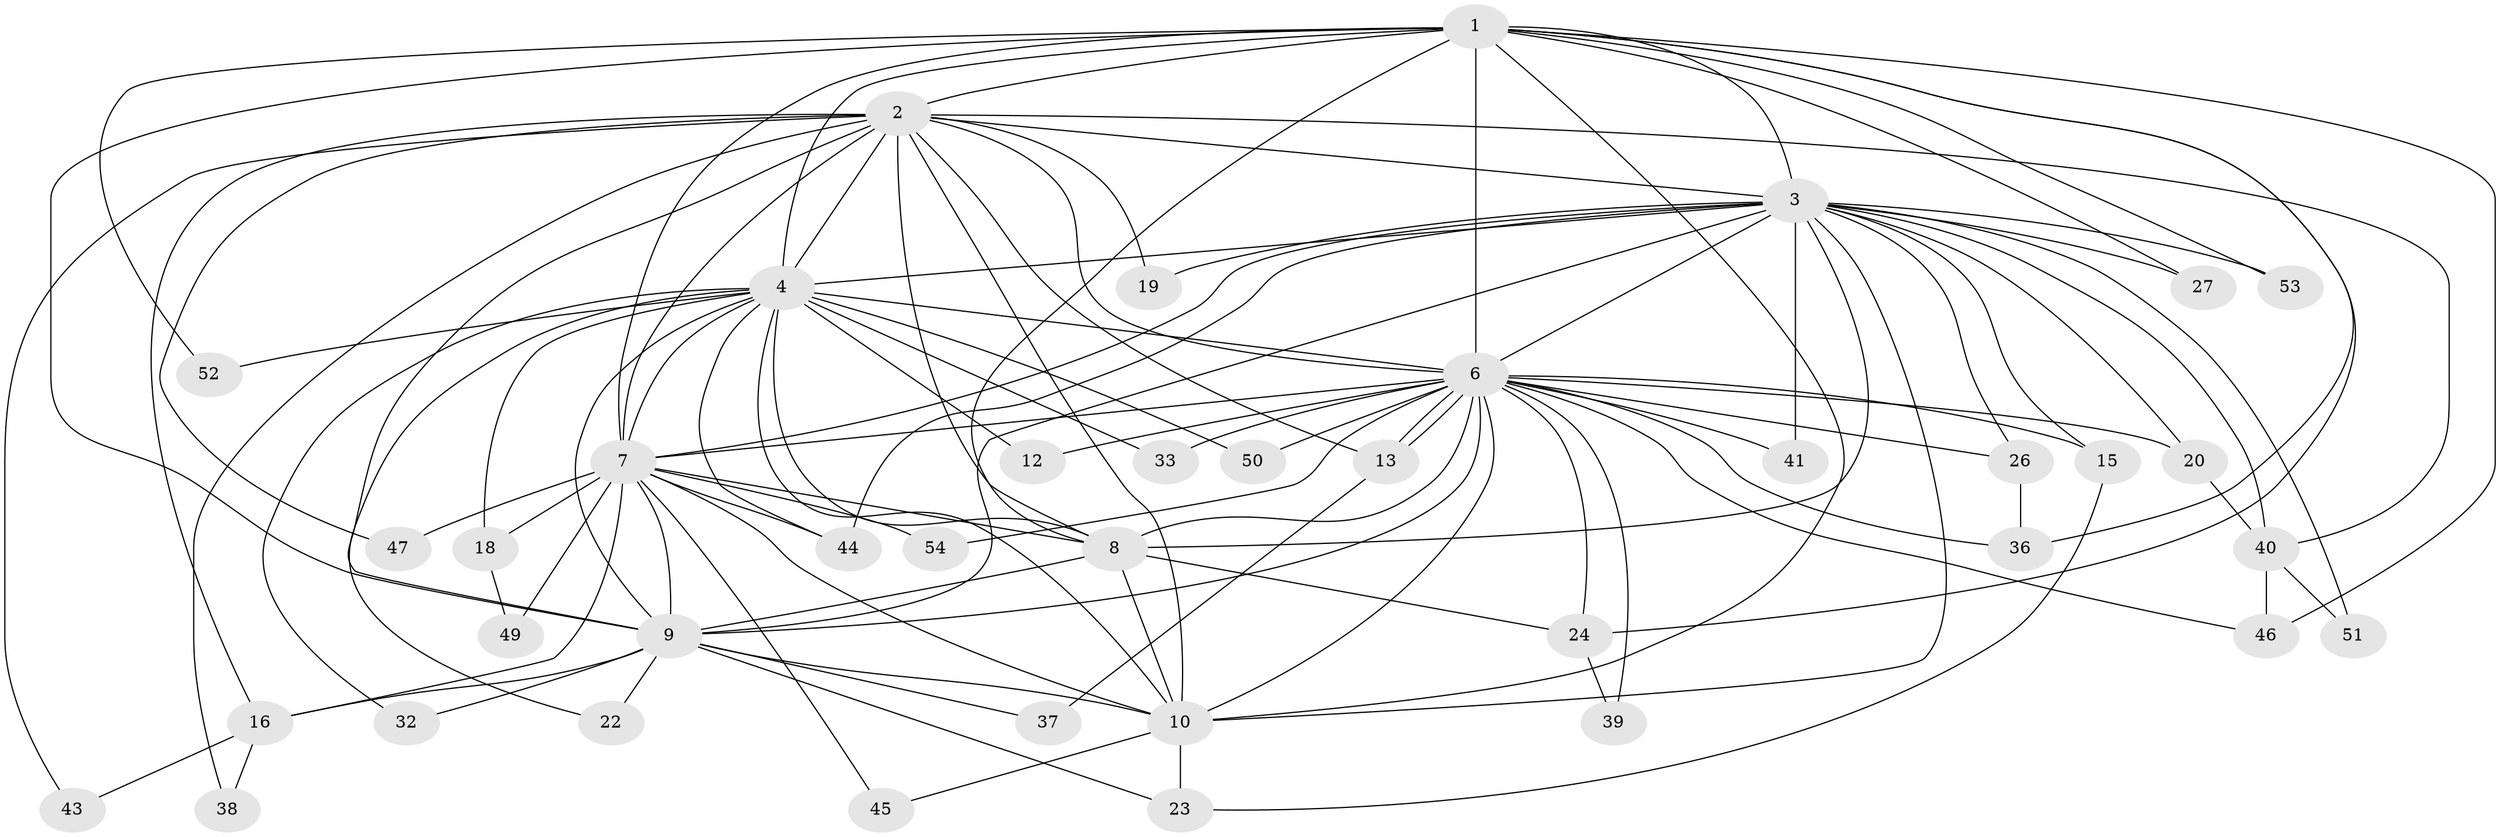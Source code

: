 // Generated by graph-tools (version 1.1) at 2025/23/03/03/25 07:23:44]
// undirected, 40 vertices, 106 edges
graph export_dot {
graph [start="1"]
  node [color=gray90,style=filled];
  1 [super="+48"];
  2 [super="+28"];
  3 [super="+5"];
  4 [super="+17"];
  6 [super="+11"];
  7 [super="+31"];
  8 [super="+21"];
  9 [super="+14"];
  10 [super="+34"];
  12;
  13 [super="+35"];
  15;
  16 [super="+25"];
  18;
  19;
  20 [super="+56"];
  22;
  23 [super="+29"];
  24 [super="+30"];
  26 [super="+42"];
  27;
  32;
  33;
  36 [super="+57"];
  37;
  38;
  39;
  40;
  41;
  43;
  44 [super="+55"];
  45;
  46 [super="+58"];
  47;
  49;
  50;
  51;
  52;
  53;
  54;
  1 -- 2;
  1 -- 3 [weight=2];
  1 -- 4;
  1 -- 6;
  1 -- 7;
  1 -- 8;
  1 -- 9 [weight=3];
  1 -- 10;
  1 -- 27;
  1 -- 52;
  1 -- 53;
  1 -- 36;
  1 -- 24;
  1 -- 46;
  2 -- 3 [weight=2];
  2 -- 4;
  2 -- 6;
  2 -- 7;
  2 -- 8;
  2 -- 9 [weight=2];
  2 -- 10;
  2 -- 19;
  2 -- 38;
  2 -- 40;
  2 -- 43;
  2 -- 47;
  2 -- 13;
  2 -- 16;
  3 -- 4 [weight=3];
  3 -- 6 [weight=2];
  3 -- 7 [weight=2];
  3 -- 8 [weight=2];
  3 -- 9 [weight=2];
  3 -- 10 [weight=2];
  3 -- 15;
  3 -- 19;
  3 -- 20;
  3 -- 26 [weight=2];
  3 -- 27;
  3 -- 40;
  3 -- 41;
  3 -- 44;
  3 -- 51;
  3 -- 53;
  4 -- 6 [weight=2];
  4 -- 7;
  4 -- 8;
  4 -- 9;
  4 -- 10;
  4 -- 12;
  4 -- 18;
  4 -- 22;
  4 -- 32;
  4 -- 33;
  4 -- 50;
  4 -- 52;
  4 -- 44;
  6 -- 7 [weight=2];
  6 -- 8;
  6 -- 9;
  6 -- 10;
  6 -- 12;
  6 -- 13;
  6 -- 13;
  6 -- 20;
  6 -- 24;
  6 -- 33;
  6 -- 36;
  6 -- 46;
  6 -- 50;
  6 -- 54;
  6 -- 39;
  6 -- 41;
  6 -- 15;
  6 -- 26;
  7 -- 8;
  7 -- 9;
  7 -- 10;
  7 -- 16;
  7 -- 18;
  7 -- 44;
  7 -- 45;
  7 -- 47;
  7 -- 49;
  7 -- 54;
  8 -- 9;
  8 -- 10;
  8 -- 24;
  9 -- 10;
  9 -- 22;
  9 -- 23;
  9 -- 32;
  9 -- 37;
  9 -- 16;
  10 -- 45;
  10 -- 23;
  13 -- 37;
  15 -- 23;
  16 -- 43;
  16 -- 38;
  18 -- 49;
  20 -- 40;
  24 -- 39;
  26 -- 36;
  40 -- 46;
  40 -- 51;
}
